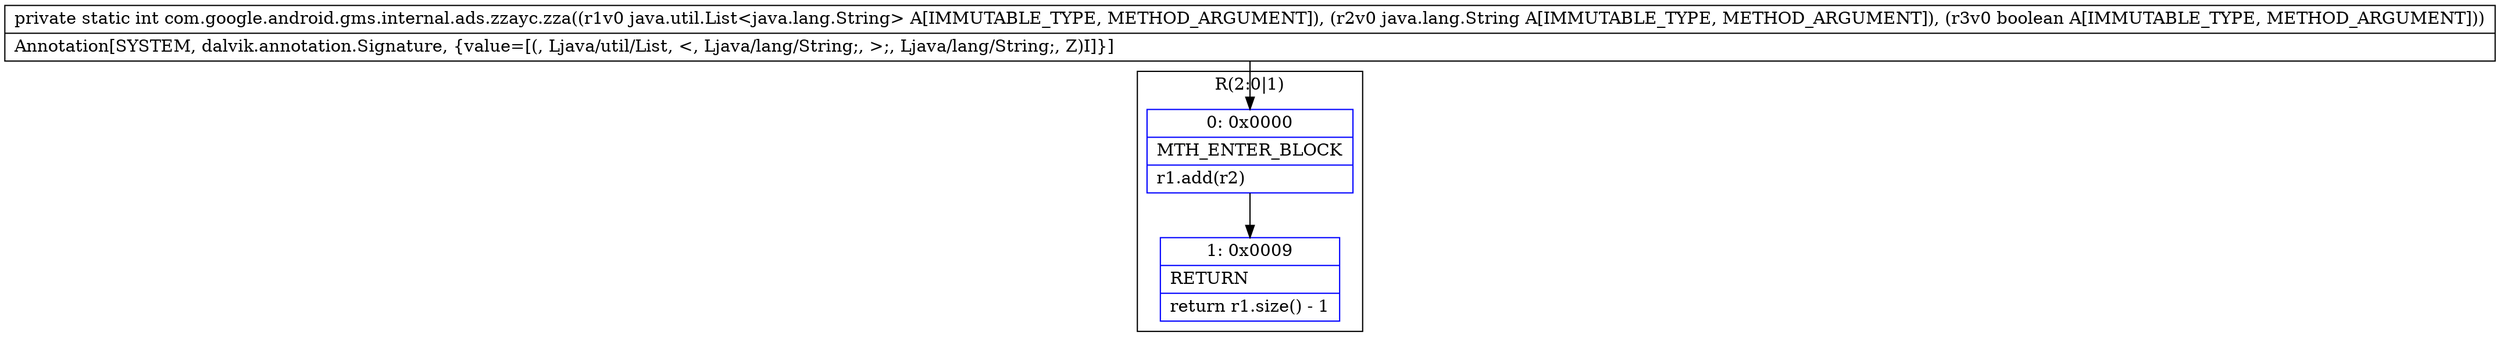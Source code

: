 digraph "CFG forcom.google.android.gms.internal.ads.zzayc.zza(Ljava\/util\/List;Ljava\/lang\/String;Z)I" {
subgraph cluster_Region_639078857 {
label = "R(2:0|1)";
node [shape=record,color=blue];
Node_0 [shape=record,label="{0\:\ 0x0000|MTH_ENTER_BLOCK\l|r1.add(r2)\l}"];
Node_1 [shape=record,label="{1\:\ 0x0009|RETURN\l|return r1.size() \- 1\l}"];
}
MethodNode[shape=record,label="{private static int com.google.android.gms.internal.ads.zzayc.zza((r1v0 java.util.List\<java.lang.String\> A[IMMUTABLE_TYPE, METHOD_ARGUMENT]), (r2v0 java.lang.String A[IMMUTABLE_TYPE, METHOD_ARGUMENT]), (r3v0 boolean A[IMMUTABLE_TYPE, METHOD_ARGUMENT]))  | Annotation[SYSTEM, dalvik.annotation.Signature, \{value=[(, Ljava\/util\/List, \<, Ljava\/lang\/String;, \>;, Ljava\/lang\/String;, Z)I]\}]\l}"];
MethodNode -> Node_0;
Node_0 -> Node_1;
}

